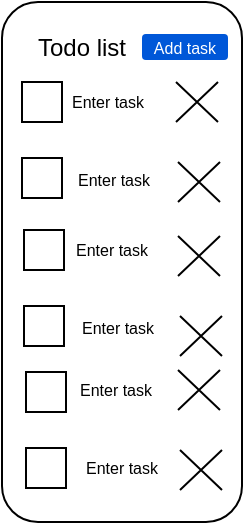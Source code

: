 <mxfile>
    <diagram id="gsGJNbK2JlbXUCSZsnDz" name="Page-1">
        <mxGraphModel dx="575" dy="499" grid="1" gridSize="10" guides="1" tooltips="1" connect="1" arrows="1" fold="1" page="1" pageScale="1" pageWidth="2600" pageHeight="900" math="0" shadow="0">
            <root>
                <mxCell id="0"/>
                <mxCell id="1" parent="0"/>
                <mxCell id="3" value="" style="rounded=1;whiteSpace=wrap;html=1;" vertex="1" parent="1">
                    <mxGeometry x="217" y="90" width="120" height="260" as="geometry"/>
                </mxCell>
                <mxCell id="4" value="" style="rounded=0;whiteSpace=wrap;html=1;align=center;" vertex="1" parent="1">
                    <mxGeometry x="227" y="130" width="20" height="20" as="geometry"/>
                </mxCell>
                <mxCell id="5" value="" style="rounded=0;whiteSpace=wrap;html=1;align=center;" vertex="1" parent="1">
                    <mxGeometry x="227" y="168" width="20" height="20" as="geometry"/>
                </mxCell>
                <mxCell id="6" value="" style="rounded=0;whiteSpace=wrap;html=1;align=center;" vertex="1" parent="1">
                    <mxGeometry x="228" y="204" width="20" height="20" as="geometry"/>
                </mxCell>
                <mxCell id="7" value="" style="rounded=0;whiteSpace=wrap;html=1;align=center;" vertex="1" parent="1">
                    <mxGeometry x="228" y="242" width="20" height="20" as="geometry"/>
                </mxCell>
                <mxCell id="8" value="" style="rounded=0;whiteSpace=wrap;html=1;align=center;" vertex="1" parent="1">
                    <mxGeometry x="229" y="275" width="20" height="20" as="geometry"/>
                </mxCell>
                <mxCell id="9" value="" style="rounded=0;whiteSpace=wrap;html=1;align=center;" vertex="1" parent="1">
                    <mxGeometry x="229" y="313" width="20" height="20" as="geometry"/>
                </mxCell>
                <mxCell id="10" value="Todo list" style="text;html=1;align=center;verticalAlign=middle;whiteSpace=wrap;rounded=0;" vertex="1" parent="1">
                    <mxGeometry x="227" y="97.5" width="60" height="30" as="geometry"/>
                </mxCell>
                <mxCell id="11" value="Enter task" style="text;html=1;align=center;verticalAlign=middle;whiteSpace=wrap;rounded=0;fontSize=8;" vertex="1" parent="1">
                    <mxGeometry x="240" y="125" width="60" height="30" as="geometry"/>
                </mxCell>
                <mxCell id="12" value="Enter task" style="text;html=1;align=center;verticalAlign=middle;whiteSpace=wrap;rounded=0;fontSize=8;" vertex="1" parent="1">
                    <mxGeometry x="243" y="164" width="60" height="30" as="geometry"/>
                </mxCell>
                <mxCell id="13" value="Enter task" style="text;html=1;align=center;verticalAlign=middle;whiteSpace=wrap;rounded=0;fontSize=8;" vertex="1" parent="1">
                    <mxGeometry x="242" y="199" width="60" height="30" as="geometry"/>
                </mxCell>
                <mxCell id="14" value="Enter task" style="text;html=1;align=center;verticalAlign=middle;whiteSpace=wrap;rounded=0;fontSize=8;" vertex="1" parent="1">
                    <mxGeometry x="245" y="238" width="60" height="30" as="geometry"/>
                </mxCell>
                <mxCell id="15" value="Enter task" style="text;html=1;align=center;verticalAlign=middle;whiteSpace=wrap;rounded=0;fontSize=8;" vertex="1" parent="1">
                    <mxGeometry x="244" y="269" width="60" height="30" as="geometry"/>
                </mxCell>
                <mxCell id="16" value="Enter task" style="text;html=1;align=center;verticalAlign=middle;whiteSpace=wrap;rounded=0;fontSize=8;" vertex="1" parent="1">
                    <mxGeometry x="247" y="308" width="60" height="30" as="geometry"/>
                </mxCell>
                <mxCell id="17" value="" style="shape=mxgraph.sysml.x;" vertex="1" parent="1">
                    <mxGeometry x="304" y="130" width="21" height="20" as="geometry"/>
                </mxCell>
                <mxCell id="20" value="" style="shape=mxgraph.sysml.x;" vertex="1" parent="1">
                    <mxGeometry x="305" y="170" width="21" height="20" as="geometry"/>
                </mxCell>
                <mxCell id="22" value="" style="shape=mxgraph.sysml.x;" vertex="1" parent="1">
                    <mxGeometry x="305" y="207" width="21" height="20" as="geometry"/>
                </mxCell>
                <mxCell id="23" value="" style="shape=mxgraph.sysml.x;" vertex="1" parent="1">
                    <mxGeometry x="306" y="247" width="21" height="20" as="geometry"/>
                </mxCell>
                <mxCell id="24" value="" style="shape=mxgraph.sysml.x;" vertex="1" parent="1">
                    <mxGeometry x="305" y="274" width="21" height="20" as="geometry"/>
                </mxCell>
                <mxCell id="25" value="" style="shape=mxgraph.sysml.x;" vertex="1" parent="1">
                    <mxGeometry x="306" y="314" width="21" height="20" as="geometry"/>
                </mxCell>
                <mxCell id="29" value="Add task" style="rounded=1;fillColor=#0057D8;strokeColor=none;html=1;whiteSpace=wrap;fontColor=#ffffff;align=center;verticalAlign=middle;fontStyle=0;fontSize=8;sketch=0;" vertex="1" parent="1">
                    <mxGeometry x="287" y="106" width="43" height="13" as="geometry"/>
                </mxCell>
            </root>
        </mxGraphModel>
    </diagram>
</mxfile>